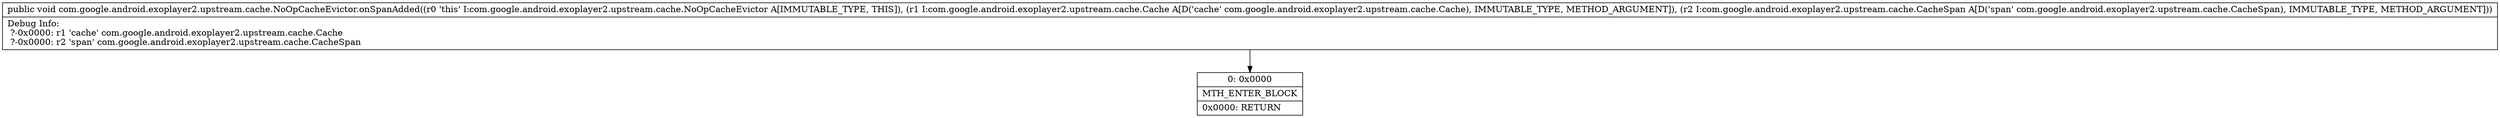 digraph "CFG forcom.google.android.exoplayer2.upstream.cache.NoOpCacheEvictor.onSpanAdded(Lcom\/google\/android\/exoplayer2\/upstream\/cache\/Cache;Lcom\/google\/android\/exoplayer2\/upstream\/cache\/CacheSpan;)V" {
Node_0 [shape=record,label="{0\:\ 0x0000|MTH_ENTER_BLOCK\l|0x0000: RETURN   \l}"];
MethodNode[shape=record,label="{public void com.google.android.exoplayer2.upstream.cache.NoOpCacheEvictor.onSpanAdded((r0 'this' I:com.google.android.exoplayer2.upstream.cache.NoOpCacheEvictor A[IMMUTABLE_TYPE, THIS]), (r1 I:com.google.android.exoplayer2.upstream.cache.Cache A[D('cache' com.google.android.exoplayer2.upstream.cache.Cache), IMMUTABLE_TYPE, METHOD_ARGUMENT]), (r2 I:com.google.android.exoplayer2.upstream.cache.CacheSpan A[D('span' com.google.android.exoplayer2.upstream.cache.CacheSpan), IMMUTABLE_TYPE, METHOD_ARGUMENT]))  | Debug Info:\l  ?\-0x0000: r1 'cache' com.google.android.exoplayer2.upstream.cache.Cache\l  ?\-0x0000: r2 'span' com.google.android.exoplayer2.upstream.cache.CacheSpan\l}"];
MethodNode -> Node_0;
}

